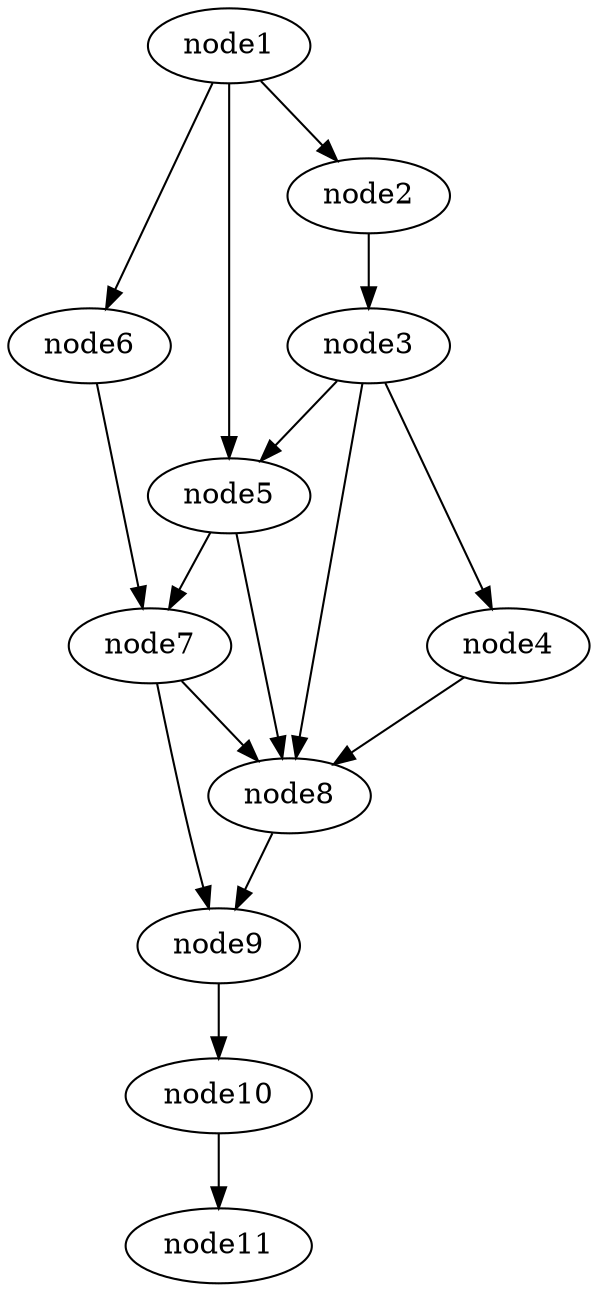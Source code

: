 digraph g{
	node11
	node10 -> node11
	node9 -> node10
	node8 -> node9
	node7 -> node9
	node7 -> node8
	node6 -> node7
	node5 -> node8
	node5 -> node7
	node4 -> node8
	node3 -> node8
	node3 -> node5
	node3 -> node4
	node2 -> node3
	node1 -> node6
	node1 -> node5
	node1 -> node2
}
